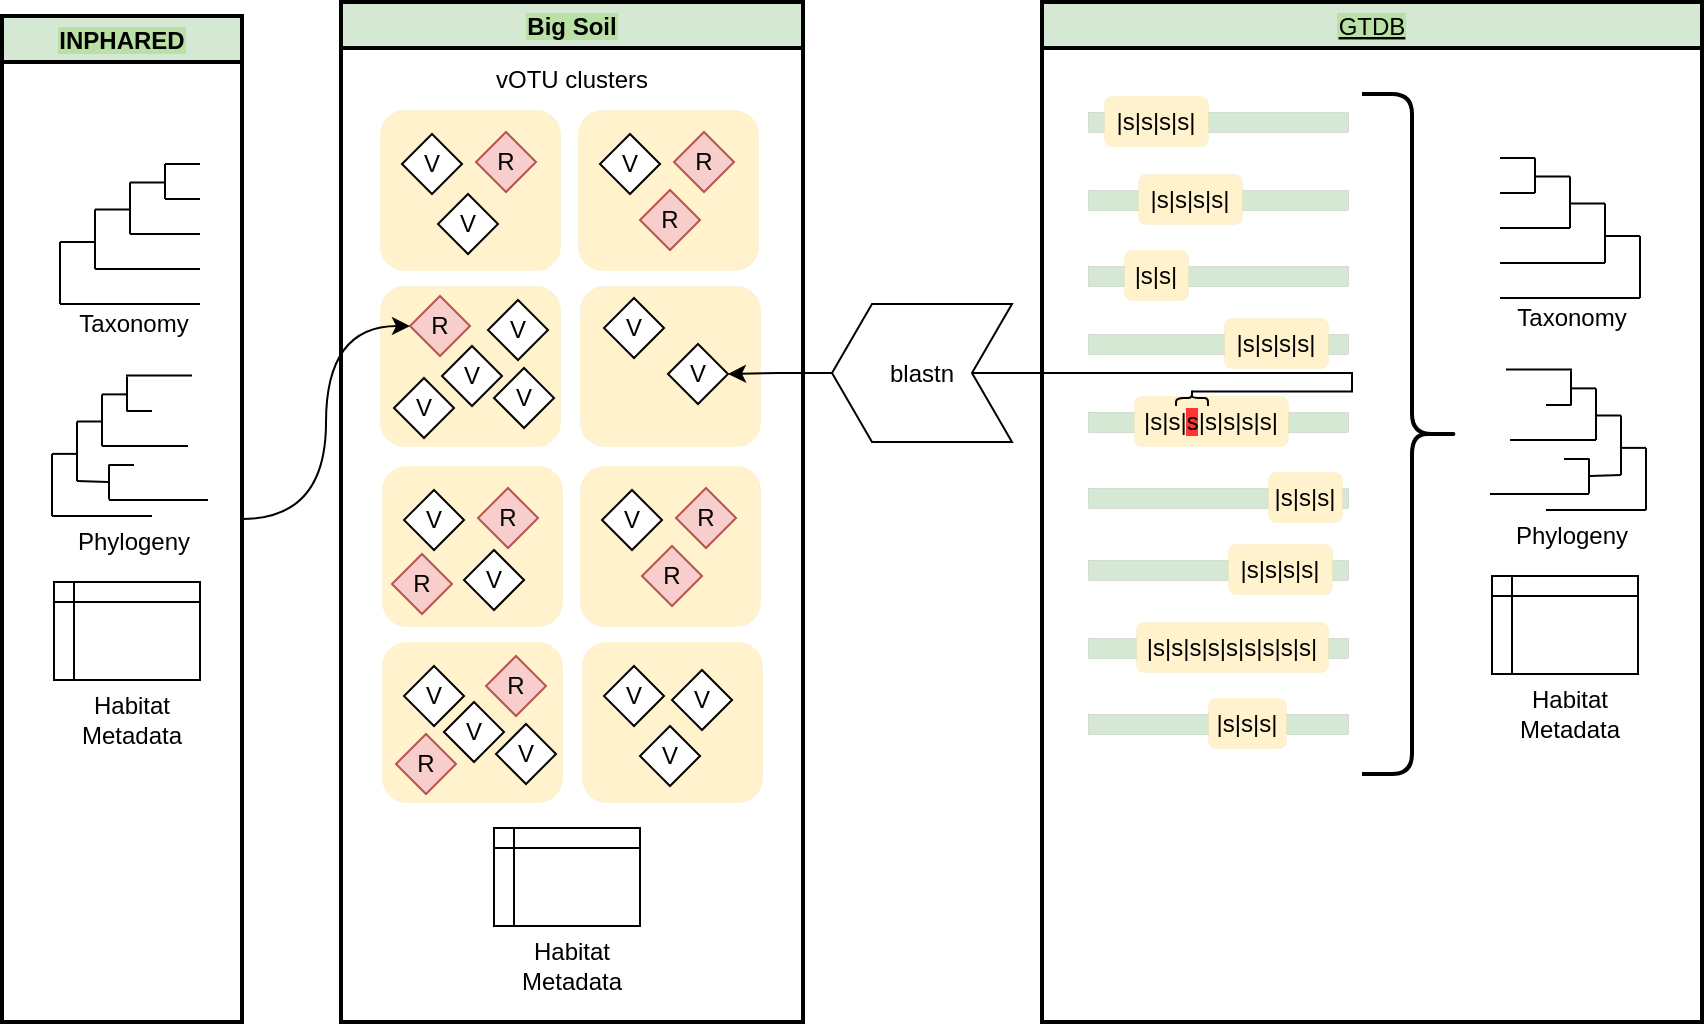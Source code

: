 <mxfile version="17.2.1" type="github"><diagram id="A0E77QC0HClRVApq2iiF" name="Page-1"><mxGraphModel dx="782" dy="1528" grid="1" gridSize="10" guides="1" tooltips="1" connect="1" arrows="1" fold="1" page="1" pageScale="1" pageWidth="850" pageHeight="1100" math="0" shadow="0"><root><mxCell id="0"/><mxCell id="1" parent="0"/><mxCell id="rOQXFDGP-3JbD1axL-ST-44" value="" style="group" parent="1" vertex="1" connectable="0"><mxGeometry x="69" y="81" width="70" height="70" as="geometry"/></mxCell><mxCell id="rOQXFDGP-3JbD1axL-ST-30" value="" style="endArrow=none;html=1;rounded=0;" parent="rOQXFDGP-3JbD1axL-ST-44" edge="1"><mxGeometry width="50" height="50" relative="1" as="geometry"><mxPoint x="52.5" as="sourcePoint"/><mxPoint x="70" as="targetPoint"/></mxGeometry></mxCell><mxCell id="rOQXFDGP-3JbD1axL-ST-32" value="" style="endArrow=none;html=1;rounded=0;" parent="rOQXFDGP-3JbD1axL-ST-44" edge="1"><mxGeometry width="50" height="50" relative="1" as="geometry"><mxPoint x="35" y="9.188" as="sourcePoint"/><mxPoint x="52.5" y="9.188" as="targetPoint"/></mxGeometry></mxCell><mxCell id="rOQXFDGP-3JbD1axL-ST-34" value="" style="endArrow=none;html=1;rounded=0;" parent="rOQXFDGP-3JbD1axL-ST-44" edge="1"><mxGeometry width="50" height="50" relative="1" as="geometry"><mxPoint x="52.5" as="sourcePoint"/><mxPoint x="52.5" y="17.5" as="targetPoint"/></mxGeometry></mxCell><mxCell id="rOQXFDGP-3JbD1axL-ST-35" value="" style="endArrow=none;html=1;rounded=0;" parent="rOQXFDGP-3JbD1axL-ST-44" edge="1"><mxGeometry width="50" height="50" relative="1" as="geometry"><mxPoint x="52.5" y="17.5" as="sourcePoint"/><mxPoint x="70" y="17.5" as="targetPoint"/></mxGeometry></mxCell><mxCell id="rOQXFDGP-3JbD1axL-ST-36" value="" style="endArrow=none;html=1;rounded=0;" parent="rOQXFDGP-3JbD1axL-ST-44" edge="1"><mxGeometry width="50" height="50" relative="1" as="geometry"><mxPoint x="35" y="35" as="sourcePoint"/><mxPoint x="70" y="35" as="targetPoint"/></mxGeometry></mxCell><mxCell id="rOQXFDGP-3JbD1axL-ST-37" value="" style="endArrow=none;html=1;rounded=0;" parent="rOQXFDGP-3JbD1axL-ST-44" edge="1"><mxGeometry width="50" height="50" relative="1" as="geometry"><mxPoint y="38.938" as="sourcePoint"/><mxPoint y="70" as="targetPoint"/></mxGeometry></mxCell><mxCell id="rOQXFDGP-3JbD1axL-ST-38" value="" style="endArrow=none;html=1;rounded=0;" parent="rOQXFDGP-3JbD1axL-ST-44" edge="1"><mxGeometry width="50" height="50" relative="1" as="geometry"><mxPoint x="17.5" y="22.75" as="sourcePoint"/><mxPoint x="35" y="22.75" as="targetPoint"/></mxGeometry></mxCell><mxCell id="rOQXFDGP-3JbD1axL-ST-39" value="" style="endArrow=none;html=1;rounded=0;" parent="rOQXFDGP-3JbD1axL-ST-44" edge="1"><mxGeometry width="50" height="50" relative="1" as="geometry"><mxPoint x="35" y="9.188" as="sourcePoint"/><mxPoint x="35" y="35" as="targetPoint"/></mxGeometry></mxCell><mxCell id="rOQXFDGP-3JbD1axL-ST-40" value="" style="endArrow=none;html=1;rounded=0;" parent="rOQXFDGP-3JbD1axL-ST-44" edge="1"><mxGeometry width="50" height="50" relative="1" as="geometry"><mxPoint x="17.5" y="52.5" as="sourcePoint"/><mxPoint x="70" y="52.5" as="targetPoint"/></mxGeometry></mxCell><mxCell id="rOQXFDGP-3JbD1axL-ST-41" value="" style="endArrow=none;html=1;rounded=0;" parent="rOQXFDGP-3JbD1axL-ST-44" edge="1"><mxGeometry width="50" height="50" relative="1" as="geometry"><mxPoint y="70" as="sourcePoint"/><mxPoint x="70" y="70" as="targetPoint"/></mxGeometry></mxCell><mxCell id="rOQXFDGP-3JbD1axL-ST-42" value="" style="endArrow=none;html=1;rounded=0;" parent="rOQXFDGP-3JbD1axL-ST-44" edge="1"><mxGeometry width="50" height="50" relative="1" as="geometry"><mxPoint y="38.938" as="sourcePoint"/><mxPoint x="17.5" y="38.938" as="targetPoint"/></mxGeometry></mxCell><mxCell id="rOQXFDGP-3JbD1axL-ST-43" value="" style="endArrow=none;html=1;rounded=0;" parent="rOQXFDGP-3JbD1axL-ST-44" edge="1"><mxGeometry width="50" height="50" relative="1" as="geometry"><mxPoint x="17.5" y="22.75" as="sourcePoint"/><mxPoint x="17.5" y="52.5" as="targetPoint"/></mxGeometry></mxCell><mxCell id="rOQXFDGP-3JbD1axL-ST-62" value="" style="shape=internalStorage;whiteSpace=wrap;html=1;backgroundOutline=1;labelBackgroundColor=#EA6B66;dx=10;dy=10;" parent="1" vertex="1"><mxGeometry x="66" y="290" width="73" height="49" as="geometry"/></mxCell><mxCell id="rOQXFDGP-3JbD1axL-ST-63" value="" style="group" parent="1" vertex="1" connectable="0"><mxGeometry x="65" y="186.75" width="78" height="70.25" as="geometry"/></mxCell><mxCell id="rOQXFDGP-3JbD1axL-ST-46" value="" style="endArrow=none;html=1;rounded=0;" parent="rOQXFDGP-3JbD1axL-ST-63" edge="1"><mxGeometry width="50" height="50" relative="1" as="geometry"><mxPoint x="28.5" y="62.25" as="sourcePoint"/><mxPoint x="78" y="62.25" as="targetPoint"/></mxGeometry></mxCell><mxCell id="rOQXFDGP-3JbD1axL-ST-47" value="" style="endArrow=none;html=1;rounded=0;" parent="rOQXFDGP-3JbD1axL-ST-63" edge="1"><mxGeometry width="50" height="50" relative="1" as="geometry"><mxPoint x="25" y="9.438" as="sourcePoint"/><mxPoint x="37.5" y="9.438" as="targetPoint"/></mxGeometry></mxCell><mxCell id="rOQXFDGP-3JbD1axL-ST-48" value="" style="endArrow=none;html=1;rounded=0;" parent="rOQXFDGP-3JbD1axL-ST-63" edge="1"><mxGeometry width="50" height="50" relative="1" as="geometry"><mxPoint x="37.5" y="0.5" as="sourcePoint"/><mxPoint x="37.5" y="18" as="targetPoint"/></mxGeometry></mxCell><mxCell id="rOQXFDGP-3JbD1axL-ST-49" value="" style="endArrow=none;html=1;rounded=0;" parent="rOQXFDGP-3JbD1axL-ST-63" edge="1"><mxGeometry width="50" height="50" relative="1" as="geometry"><mxPoint x="28.5" y="44.75" as="sourcePoint"/><mxPoint x="41" y="44.75" as="targetPoint"/></mxGeometry></mxCell><mxCell id="rOQXFDGP-3JbD1axL-ST-50" value="" style="endArrow=none;html=1;rounded=0;" parent="rOQXFDGP-3JbD1axL-ST-63" edge="1"><mxGeometry width="50" height="50" relative="1" as="geometry"><mxPoint x="25" y="35.25" as="sourcePoint"/><mxPoint x="68" y="35.25" as="targetPoint"/></mxGeometry></mxCell><mxCell id="rOQXFDGP-3JbD1axL-ST-51" value="" style="endArrow=none;html=1;rounded=0;" parent="rOQXFDGP-3JbD1axL-ST-63" edge="1"><mxGeometry width="50" height="50" relative="1" as="geometry"><mxPoint y="39.188" as="sourcePoint"/><mxPoint y="70.25" as="targetPoint"/></mxGeometry></mxCell><mxCell id="rOQXFDGP-3JbD1axL-ST-52" value="" style="endArrow=none;html=1;rounded=0;" parent="rOQXFDGP-3JbD1axL-ST-63" edge="1"><mxGeometry width="50" height="50" relative="1" as="geometry"><mxPoint x="12.5" y="23" as="sourcePoint"/><mxPoint x="25" y="23" as="targetPoint"/></mxGeometry></mxCell><mxCell id="rOQXFDGP-3JbD1axL-ST-53" value="" style="endArrow=none;html=1;rounded=0;" parent="rOQXFDGP-3JbD1axL-ST-63" edge="1"><mxGeometry width="50" height="50" relative="1" as="geometry"><mxPoint x="25" y="9.438" as="sourcePoint"/><mxPoint x="25" y="35.25" as="targetPoint"/></mxGeometry></mxCell><mxCell id="rOQXFDGP-3JbD1axL-ST-54" value="" style="endArrow=none;html=1;rounded=0;" parent="rOQXFDGP-3JbD1axL-ST-63" edge="1"><mxGeometry width="50" height="50" relative="1" as="geometry"><mxPoint x="12.5" y="52.75" as="sourcePoint"/><mxPoint x="28" y="53.25" as="targetPoint"/></mxGeometry></mxCell><mxCell id="rOQXFDGP-3JbD1axL-ST-55" value="" style="endArrow=none;html=1;rounded=0;" parent="rOQXFDGP-3JbD1axL-ST-63" edge="1"><mxGeometry width="50" height="50" relative="1" as="geometry"><mxPoint y="70.25" as="sourcePoint"/><mxPoint x="50" y="70.25" as="targetPoint"/></mxGeometry></mxCell><mxCell id="rOQXFDGP-3JbD1axL-ST-56" value="" style="endArrow=none;html=1;rounded=0;" parent="rOQXFDGP-3JbD1axL-ST-63" edge="1"><mxGeometry width="50" height="50" relative="1" as="geometry"><mxPoint y="39.188" as="sourcePoint"/><mxPoint x="12.5" y="39.188" as="targetPoint"/></mxGeometry></mxCell><mxCell id="rOQXFDGP-3JbD1axL-ST-57" value="" style="endArrow=none;html=1;rounded=0;" parent="rOQXFDGP-3JbD1axL-ST-63" edge="1"><mxGeometry width="50" height="50" relative="1" as="geometry"><mxPoint x="12.5" y="23" as="sourcePoint"/><mxPoint x="12.5" y="52.75" as="targetPoint"/></mxGeometry></mxCell><mxCell id="rOQXFDGP-3JbD1axL-ST-58" value="" style="endArrow=none;html=1;rounded=0;" parent="rOQXFDGP-3JbD1axL-ST-63" edge="1"><mxGeometry width="50" height="50" relative="1" as="geometry"><mxPoint x="28.5" y="44.5" as="sourcePoint"/><mxPoint x="28.5" y="62" as="targetPoint"/></mxGeometry></mxCell><mxCell id="rOQXFDGP-3JbD1axL-ST-59" value="" style="endArrow=none;html=1;rounded=0;" parent="rOQXFDGP-3JbD1axL-ST-63" edge="1"><mxGeometry width="50" height="50" relative="1" as="geometry"><mxPoint x="37.5" y="17.75" as="sourcePoint"/><mxPoint x="50" y="17.75" as="targetPoint"/></mxGeometry></mxCell><mxCell id="rOQXFDGP-3JbD1axL-ST-61" value="" style="endArrow=none;html=1;rounded=0;" parent="rOQXFDGP-3JbD1axL-ST-63" edge="1"><mxGeometry width="50" height="50" relative="1" as="geometry"><mxPoint x="37" as="sourcePoint"/><mxPoint x="70" as="targetPoint"/></mxGeometry></mxCell><mxCell id="rOQXFDGP-3JbD1axL-ST-64" value="Taxonomy" style="text;html=1;align=center;verticalAlign=middle;whiteSpace=wrap;rounded=0;labelBackgroundColor=#FFFFFF;" parent="1" vertex="1"><mxGeometry x="76" y="146" width="60" height="30" as="geometry"/></mxCell><mxCell id="rOQXFDGP-3JbD1axL-ST-65" value="Phylogeny" style="text;html=1;align=center;verticalAlign=middle;whiteSpace=wrap;rounded=0;labelBackgroundColor=#FFFFFF;" parent="1" vertex="1"><mxGeometry x="76" y="255" width="60" height="30" as="geometry"/></mxCell><mxCell id="rOQXFDGP-3JbD1axL-ST-66" value="Habitat Metadata" style="text;html=1;align=center;verticalAlign=middle;whiteSpace=wrap;rounded=0;labelBackgroundColor=#FFFFFF;" parent="1" vertex="1"><mxGeometry x="75" y="344" width="60" height="30" as="geometry"/></mxCell><mxCell id="rOQXFDGP-3JbD1axL-ST-151" value="INPHARED" style="swimlane;labelBackgroundColor=#B9E0A5;strokeWidth=2;fillColor=#D5E8D4;" parent="1" vertex="1"><mxGeometry x="40" y="7" width="120" height="503" as="geometry"/></mxCell><mxCell id="Gi0DBVbPO0JBK_yIqmyf-10" value="blastn" style="shape=step;perimeter=stepPerimeter;whiteSpace=wrap;html=1;fixedSize=1;flipH=1;" vertex="1" parent="1"><mxGeometry x="455" y="151" width="90" height="69" as="geometry"/></mxCell><mxCell id="rOQXFDGP-3JbD1axL-ST-70" value="" style="rounded=0;whiteSpace=wrap;html=1;labelBackgroundColor=#B9E0A5;fillColor=#D5E8D4;strokeWidth=0;" parent="1" vertex="1"><mxGeometry x="583" y="55" width="130" height="10" as="geometry"/></mxCell><mxCell id="rOQXFDGP-3JbD1axL-ST-71" value="&lt;span style=&quot;&quot;&gt;|s|s|s|s|&lt;/span&gt;" style="rounded=1;whiteSpace=wrap;html=1;labelBackgroundColor=none;fillColor=#fff2cc;strokeColor=#d6b656;strokeWidth=0;" parent="1" vertex="1"><mxGeometry x="591" y="47" width="52" height="25" as="geometry"/></mxCell><mxCell id="rOQXFDGP-3JbD1axL-ST-73" value="" style="rounded=0;whiteSpace=wrap;html=1;labelBackgroundColor=#B9E0A5;fillColor=#D5E8D4;strokeWidth=0;" parent="1" vertex="1"><mxGeometry x="583" y="94" width="130" height="10" as="geometry"/></mxCell><mxCell id="rOQXFDGP-3JbD1axL-ST-74" value="&lt;span style=&quot;&quot;&gt;|s|s|s|s|&lt;/span&gt;" style="rounded=1;whiteSpace=wrap;html=1;labelBackgroundColor=none;fillColor=#fff2cc;strokeColor=#d6b656;strokeWidth=0;" parent="1" vertex="1"><mxGeometry x="608" y="86" width="52" height="25" as="geometry"/></mxCell><mxCell id="rOQXFDGP-3JbD1axL-ST-75" value="" style="rounded=0;whiteSpace=wrap;html=1;labelBackgroundColor=#B9E0A5;fillColor=#D5E8D4;strokeWidth=0;" parent="1" vertex="1"><mxGeometry x="583" y="132" width="130" height="10" as="geometry"/></mxCell><mxCell id="rOQXFDGP-3JbD1axL-ST-76" value="&lt;span&gt;|s|s|&lt;/span&gt;" style="rounded=1;whiteSpace=wrap;html=1;labelBackgroundColor=none;fillColor=#fff2cc;strokeColor=#d6b656;strokeWidth=0;" parent="1" vertex="1"><mxGeometry x="601" y="124" width="32" height="25" as="geometry"/></mxCell><mxCell id="rOQXFDGP-3JbD1axL-ST-77" value="" style="rounded=0;whiteSpace=wrap;html=1;labelBackgroundColor=#B9E0A5;fillColor=#D5E8D4;strokeWidth=0;" parent="1" vertex="1"><mxGeometry x="583" y="166" width="130" height="10" as="geometry"/></mxCell><mxCell id="rOQXFDGP-3JbD1axL-ST-78" value="&lt;span style=&quot;&quot;&gt;|s|s|s|s|&lt;/span&gt;" style="rounded=1;whiteSpace=wrap;html=1;labelBackgroundColor=none;fillColor=#fff2cc;strokeColor=#d6b656;strokeWidth=0;" parent="1" vertex="1"><mxGeometry x="651" y="158" width="52" height="25" as="geometry"/></mxCell><mxCell id="rOQXFDGP-3JbD1axL-ST-79" value="" style="rounded=0;whiteSpace=wrap;html=1;labelBackgroundColor=#B9E0A5;fillColor=#D5E8D4;strokeWidth=0;" parent="1" vertex="1"><mxGeometry x="583" y="205" width="130" height="10" as="geometry"/></mxCell><mxCell id="rOQXFDGP-3JbD1axL-ST-80" value="&lt;span&gt;|s|s|&lt;span style=&quot;background-color: rgb(255 , 51 , 51)&quot;&gt;s&lt;/span&gt;|s|&lt;/span&gt;s|s|s|" style="rounded=1;whiteSpace=wrap;html=1;labelBackgroundColor=none;fillColor=#fff2cc;strokeColor=#d6b656;strokeWidth=0;" parent="1" vertex="1"><mxGeometry x="606" y="197" width="77" height="25" as="geometry"/></mxCell><mxCell id="rOQXFDGP-3JbD1axL-ST-81" value="" style="rounded=0;whiteSpace=wrap;html=1;labelBackgroundColor=#B9E0A5;fillColor=#D5E8D4;strokeWidth=0;" parent="1" vertex="1"><mxGeometry x="583" y="243" width="130" height="10" as="geometry"/></mxCell><mxCell id="rOQXFDGP-3JbD1axL-ST-82" value="&lt;span&gt;|s|s|s|&lt;/span&gt;" style="rounded=1;whiteSpace=wrap;html=1;labelBackgroundColor=none;fillColor=#fff2cc;strokeColor=#d6b656;strokeWidth=0;" parent="1" vertex="1"><mxGeometry x="673" y="235" width="37" height="25" as="geometry"/></mxCell><mxCell id="rOQXFDGP-3JbD1axL-ST-83" value="" style="rounded=0;whiteSpace=wrap;html=1;labelBackgroundColor=#B9E0A5;fillColor=#D5E8D4;strokeWidth=0;" parent="1" vertex="1"><mxGeometry x="583" y="279" width="130" height="10" as="geometry"/></mxCell><mxCell id="rOQXFDGP-3JbD1axL-ST-84" value="&lt;span style=&quot;&quot;&gt;|s|s|s|s|&lt;/span&gt;" style="rounded=1;whiteSpace=wrap;html=1;labelBackgroundColor=none;fillColor=#fff2cc;strokeColor=#d6b656;strokeWidth=0;" parent="1" vertex="1"><mxGeometry x="653" y="271" width="52" height="25" as="geometry"/></mxCell><mxCell id="rOQXFDGP-3JbD1axL-ST-85" value="" style="rounded=0;whiteSpace=wrap;html=1;labelBackgroundColor=#B9E0A5;fillColor=#D5E8D4;strokeWidth=0;" parent="1" vertex="1"><mxGeometry x="583" y="318" width="130" height="10" as="geometry"/></mxCell><mxCell id="rOQXFDGP-3JbD1axL-ST-86" value="&lt;span&gt;|s|s|s|s|&lt;/span&gt;s|s|s|s|s|" style="rounded=1;whiteSpace=wrap;html=1;labelBackgroundColor=none;fillColor=#fff2cc;strokeColor=#d6b656;strokeWidth=0;" parent="1" vertex="1"><mxGeometry x="607" y="310" width="96" height="25" as="geometry"/></mxCell><mxCell id="rOQXFDGP-3JbD1axL-ST-87" value="" style="rounded=0;whiteSpace=wrap;html=1;labelBackgroundColor=#B9E0A5;fillColor=#D5E8D4;strokeWidth=0;" parent="1" vertex="1"><mxGeometry x="583" y="356" width="130" height="10" as="geometry"/></mxCell><mxCell id="rOQXFDGP-3JbD1axL-ST-88" value="&lt;span&gt;|s|s|s|&lt;/span&gt;" style="rounded=1;whiteSpace=wrap;html=1;labelBackgroundColor=none;fillColor=#fff2cc;strokeColor=#d6b656;strokeWidth=0;" parent="1" vertex="1"><mxGeometry x="643" y="348" width="39" height="25" as="geometry"/></mxCell><mxCell id="rOQXFDGP-3JbD1axL-ST-109" value="" style="group;flipH=0;direction=south;rotation=90;flipV=0;" parent="1" vertex="1" connectable="0"><mxGeometry x="788" y="78" width="70" height="70" as="geometry"/></mxCell><mxCell id="rOQXFDGP-3JbD1axL-ST-110" value="" style="endArrow=none;html=1;rounded=0;flipH=1;" parent="rOQXFDGP-3JbD1axL-ST-109" edge="1"><mxGeometry width="50" height="50" relative="1" as="geometry"><mxPoint as="sourcePoint"/><mxPoint x="17.5" as="targetPoint"/></mxGeometry></mxCell><mxCell id="rOQXFDGP-3JbD1axL-ST-111" value="" style="endArrow=none;html=1;rounded=0;flipH=1;" parent="rOQXFDGP-3JbD1axL-ST-109" edge="1"><mxGeometry width="50" height="50" relative="1" as="geometry"><mxPoint x="17.5" y="9.188" as="sourcePoint"/><mxPoint x="35" y="9.188" as="targetPoint"/></mxGeometry></mxCell><mxCell id="rOQXFDGP-3JbD1axL-ST-112" value="" style="endArrow=none;html=1;rounded=0;flipH=1;" parent="rOQXFDGP-3JbD1axL-ST-109" edge="1"><mxGeometry width="50" height="50" relative="1" as="geometry"><mxPoint x="17.5" y="17.5" as="sourcePoint"/><mxPoint x="17.5" as="targetPoint"/></mxGeometry></mxCell><mxCell id="rOQXFDGP-3JbD1axL-ST-113" value="" style="endArrow=none;html=1;rounded=0;flipH=1;" parent="rOQXFDGP-3JbD1axL-ST-109" edge="1"><mxGeometry width="50" height="50" relative="1" as="geometry"><mxPoint y="17.5" as="sourcePoint"/><mxPoint x="17.5" y="17.5" as="targetPoint"/></mxGeometry></mxCell><mxCell id="rOQXFDGP-3JbD1axL-ST-114" value="" style="endArrow=none;html=1;rounded=0;flipH=1;" parent="rOQXFDGP-3JbD1axL-ST-109" edge="1"><mxGeometry width="50" height="50" relative="1" as="geometry"><mxPoint y="35" as="sourcePoint"/><mxPoint x="35" y="35" as="targetPoint"/></mxGeometry></mxCell><mxCell id="rOQXFDGP-3JbD1axL-ST-115" value="" style="endArrow=none;html=1;rounded=0;flipH=1;" parent="rOQXFDGP-3JbD1axL-ST-109" edge="1"><mxGeometry width="50" height="50" relative="1" as="geometry"><mxPoint x="70" y="70" as="sourcePoint"/><mxPoint x="70" y="38.938" as="targetPoint"/></mxGeometry></mxCell><mxCell id="rOQXFDGP-3JbD1axL-ST-116" value="" style="endArrow=none;html=1;rounded=0;flipH=1;" parent="rOQXFDGP-3JbD1axL-ST-109" edge="1"><mxGeometry width="50" height="50" relative="1" as="geometry"><mxPoint x="35" y="22.75" as="sourcePoint"/><mxPoint x="52.5" y="22.75" as="targetPoint"/></mxGeometry></mxCell><mxCell id="rOQXFDGP-3JbD1axL-ST-117" value="" style="endArrow=none;html=1;rounded=0;flipH=1;" parent="rOQXFDGP-3JbD1axL-ST-109" edge="1"><mxGeometry width="50" height="50" relative="1" as="geometry"><mxPoint x="35" y="35" as="sourcePoint"/><mxPoint x="35" y="9.188" as="targetPoint"/></mxGeometry></mxCell><mxCell id="rOQXFDGP-3JbD1axL-ST-118" value="" style="endArrow=none;html=1;rounded=0;flipH=1;" parent="rOQXFDGP-3JbD1axL-ST-109" edge="1"><mxGeometry width="50" height="50" relative="1" as="geometry"><mxPoint y="52.5" as="sourcePoint"/><mxPoint x="52.5" y="52.5" as="targetPoint"/></mxGeometry></mxCell><mxCell id="rOQXFDGP-3JbD1axL-ST-119" value="" style="endArrow=none;html=1;rounded=0;flipH=1;" parent="rOQXFDGP-3JbD1axL-ST-109" edge="1"><mxGeometry width="50" height="50" relative="1" as="geometry"><mxPoint x="70" y="70" as="sourcePoint"/><mxPoint y="70" as="targetPoint"/></mxGeometry></mxCell><mxCell id="rOQXFDGP-3JbD1axL-ST-120" value="" style="endArrow=none;html=1;rounded=0;flipH=1;" parent="rOQXFDGP-3JbD1axL-ST-109" edge="1"><mxGeometry width="50" height="50" relative="1" as="geometry"><mxPoint x="52.5" y="38.938" as="sourcePoint"/><mxPoint x="70" y="38.938" as="targetPoint"/></mxGeometry></mxCell><mxCell id="rOQXFDGP-3JbD1axL-ST-121" value="" style="endArrow=none;html=1;rounded=0;flipH=1;" parent="rOQXFDGP-3JbD1axL-ST-109" edge="1"><mxGeometry width="50" height="50" relative="1" as="geometry"><mxPoint x="52.5" y="52.5" as="sourcePoint"/><mxPoint x="52.5" y="22.75" as="targetPoint"/></mxGeometry></mxCell><mxCell id="rOQXFDGP-3JbD1axL-ST-122" value="" style="shape=internalStorage;whiteSpace=wrap;html=1;backgroundOutline=1;labelBackgroundColor=#EA6B66;dx=10;dy=10;" parent="1" vertex="1"><mxGeometry x="785" y="287" width="73" height="49" as="geometry"/></mxCell><mxCell id="rOQXFDGP-3JbD1axL-ST-123" value="" style="group;flipH=1;" parent="1" vertex="1" connectable="0"><mxGeometry x="784" y="183.75" width="78" height="70.25" as="geometry"/></mxCell><mxCell id="rOQXFDGP-3JbD1axL-ST-124" value="" style="endArrow=none;html=1;rounded=0;" parent="rOQXFDGP-3JbD1axL-ST-123" edge="1"><mxGeometry width="50" height="50" relative="1" as="geometry"><mxPoint x="49.5" y="62.25" as="sourcePoint"/><mxPoint y="62.25" as="targetPoint"/></mxGeometry></mxCell><mxCell id="rOQXFDGP-3JbD1axL-ST-125" value="" style="endArrow=none;html=1;rounded=0;" parent="rOQXFDGP-3JbD1axL-ST-123" edge="1"><mxGeometry width="50" height="50" relative="1" as="geometry"><mxPoint x="53" y="9.438" as="sourcePoint"/><mxPoint x="40.5" y="9.438" as="targetPoint"/></mxGeometry></mxCell><mxCell id="rOQXFDGP-3JbD1axL-ST-126" value="" style="endArrow=none;html=1;rounded=0;" parent="rOQXFDGP-3JbD1axL-ST-123" edge="1"><mxGeometry width="50" height="50" relative="1" as="geometry"><mxPoint x="40.5" y="0.5" as="sourcePoint"/><mxPoint x="40.5" y="18" as="targetPoint"/></mxGeometry></mxCell><mxCell id="rOQXFDGP-3JbD1axL-ST-127" value="" style="endArrow=none;html=1;rounded=0;" parent="rOQXFDGP-3JbD1axL-ST-123" edge="1"><mxGeometry width="50" height="50" relative="1" as="geometry"><mxPoint x="49.5" y="44.75" as="sourcePoint"/><mxPoint x="37" y="44.75" as="targetPoint"/></mxGeometry></mxCell><mxCell id="rOQXFDGP-3JbD1axL-ST-128" value="" style="endArrow=none;html=1;rounded=0;" parent="rOQXFDGP-3JbD1axL-ST-123" edge="1"><mxGeometry width="50" height="50" relative="1" as="geometry"><mxPoint x="53" y="35.25" as="sourcePoint"/><mxPoint x="10" y="35.25" as="targetPoint"/></mxGeometry></mxCell><mxCell id="rOQXFDGP-3JbD1axL-ST-129" value="" style="endArrow=none;html=1;rounded=0;" parent="rOQXFDGP-3JbD1axL-ST-123" edge="1"><mxGeometry width="50" height="50" relative="1" as="geometry"><mxPoint x="78" y="39.188" as="sourcePoint"/><mxPoint x="78" y="70.25" as="targetPoint"/></mxGeometry></mxCell><mxCell id="rOQXFDGP-3JbD1axL-ST-130" value="" style="endArrow=none;html=1;rounded=0;" parent="rOQXFDGP-3JbD1axL-ST-123" edge="1"><mxGeometry width="50" height="50" relative="1" as="geometry"><mxPoint x="65.5" y="23" as="sourcePoint"/><mxPoint x="53" y="23" as="targetPoint"/></mxGeometry></mxCell><mxCell id="rOQXFDGP-3JbD1axL-ST-131" value="" style="endArrow=none;html=1;rounded=0;" parent="rOQXFDGP-3JbD1axL-ST-123" edge="1"><mxGeometry width="50" height="50" relative="1" as="geometry"><mxPoint x="53" y="9.438" as="sourcePoint"/><mxPoint x="53" y="35.25" as="targetPoint"/></mxGeometry></mxCell><mxCell id="rOQXFDGP-3JbD1axL-ST-132" value="" style="endArrow=none;html=1;rounded=0;" parent="rOQXFDGP-3JbD1axL-ST-123" edge="1"><mxGeometry width="50" height="50" relative="1" as="geometry"><mxPoint x="65.5" y="52.75" as="sourcePoint"/><mxPoint x="50" y="53.25" as="targetPoint"/></mxGeometry></mxCell><mxCell id="rOQXFDGP-3JbD1axL-ST-133" value="" style="endArrow=none;html=1;rounded=0;" parent="rOQXFDGP-3JbD1axL-ST-123" edge="1"><mxGeometry width="50" height="50" relative="1" as="geometry"><mxPoint x="78" y="70.25" as="sourcePoint"/><mxPoint x="28" y="70.25" as="targetPoint"/></mxGeometry></mxCell><mxCell id="rOQXFDGP-3JbD1axL-ST-134" value="" style="endArrow=none;html=1;rounded=0;" parent="rOQXFDGP-3JbD1axL-ST-123" edge="1"><mxGeometry width="50" height="50" relative="1" as="geometry"><mxPoint x="78" y="39.188" as="sourcePoint"/><mxPoint x="65.5" y="39.188" as="targetPoint"/></mxGeometry></mxCell><mxCell id="rOQXFDGP-3JbD1axL-ST-135" value="" style="endArrow=none;html=1;rounded=0;" parent="rOQXFDGP-3JbD1axL-ST-123" edge="1"><mxGeometry width="50" height="50" relative="1" as="geometry"><mxPoint x="65.5" y="23" as="sourcePoint"/><mxPoint x="65.5" y="52.75" as="targetPoint"/></mxGeometry></mxCell><mxCell id="rOQXFDGP-3JbD1axL-ST-136" value="" style="endArrow=none;html=1;rounded=0;" parent="rOQXFDGP-3JbD1axL-ST-123" edge="1"><mxGeometry width="50" height="50" relative="1" as="geometry"><mxPoint x="49.5" y="44.5" as="sourcePoint"/><mxPoint x="49.5" y="62" as="targetPoint"/></mxGeometry></mxCell><mxCell id="rOQXFDGP-3JbD1axL-ST-137" value="" style="endArrow=none;html=1;rounded=0;" parent="rOQXFDGP-3JbD1axL-ST-123" edge="1"><mxGeometry width="50" height="50" relative="1" as="geometry"><mxPoint x="40.5" y="17.75" as="sourcePoint"/><mxPoint x="28" y="17.75" as="targetPoint"/></mxGeometry></mxCell><mxCell id="rOQXFDGP-3JbD1axL-ST-138" value="" style="endArrow=none;html=1;rounded=0;" parent="rOQXFDGP-3JbD1axL-ST-123" edge="1"><mxGeometry width="50" height="50" relative="1" as="geometry"><mxPoint x="41" as="sourcePoint"/><mxPoint x="8" as="targetPoint"/></mxGeometry></mxCell><mxCell id="rOQXFDGP-3JbD1axL-ST-139" value="Taxonomy" style="text;html=1;align=center;verticalAlign=middle;whiteSpace=wrap;rounded=0;labelBackgroundColor=#FFFFFF;" parent="1" vertex="1"><mxGeometry x="795" y="143" width="60" height="30" as="geometry"/></mxCell><mxCell id="rOQXFDGP-3JbD1axL-ST-140" value="Phylogeny" style="text;html=1;align=center;verticalAlign=middle;whiteSpace=wrap;rounded=0;labelBackgroundColor=#FFFFFF;" parent="1" vertex="1"><mxGeometry x="795" y="252" width="60" height="30" as="geometry"/></mxCell><mxCell id="rOQXFDGP-3JbD1axL-ST-141" value="Habitat Metadata" style="text;html=1;align=center;verticalAlign=middle;whiteSpace=wrap;rounded=0;labelBackgroundColor=#FFFFFF;" parent="1" vertex="1"><mxGeometry x="794" y="341" width="60" height="30" as="geometry"/></mxCell><mxCell id="rOQXFDGP-3JbD1axL-ST-144" value="" style="shape=curlyBracket;whiteSpace=wrap;html=1;rounded=1;flipH=1;labelBackgroundColor=#B9E0A5;strokeWidth=2;fillColor=#D5E8D4;" parent="1" vertex="1"><mxGeometry x="720" y="46" width="50" height="340" as="geometry"/></mxCell><mxCell id="rOQXFDGP-3JbD1axL-ST-153" value="GTDB" style="swimlane;labelBackgroundColor=#B9E0A5;strokeWidth=2;fillColor=#D5E8D4;fontStyle=4;container=0;" parent="1" vertex="1"><mxGeometry x="560" width="330" height="510" as="geometry"/></mxCell><mxCell id="Gi0DBVbPO0JBK_yIqmyf-14" style="edgeStyle=elbowEdgeStyle;rounded=0;orthogonalLoop=1;jettySize=auto;html=1;exitX=0.1;exitY=0.5;exitDx=0;exitDy=0;exitPerimeter=0;entryX=1;entryY=0.5;entryDx=0;entryDy=0;endArrow=none;endFill=0;" edge="1" parent="1" source="Gi0DBVbPO0JBK_yIqmyf-11" target="Gi0DBVbPO0JBK_yIqmyf-10"><mxGeometry relative="1" as="geometry"><Array as="points"><mxPoint x="715" y="195"/></Array></mxGeometry></mxCell><mxCell id="Gi0DBVbPO0JBK_yIqmyf-11" value="" style="shape=curlyBracket;whiteSpace=wrap;html=1;rounded=1;flipH=1;labelBackgroundColor=#FF3333;direction=south;size=0.5;" vertex="1" parent="1"><mxGeometry x="627" y="194" width="16" height="8" as="geometry"/></mxCell><mxCell id="rOQXFDGP-3JbD1axL-ST-7" value="" style="rounded=1;whiteSpace=wrap;html=1;labelBackgroundColor=#EA6B66;fillColor=#fff2cc;strokeColor=#d6b656;strokeWidth=0;" parent="1" vertex="1"><mxGeometry x="229" y="54" width="90" height="80" as="geometry"/></mxCell><mxCell id="rOQXFDGP-3JbD1axL-ST-2" value="V" style="rhombus;whiteSpace=wrap;html=1;" parent="1" vertex="1"><mxGeometry x="240" y="66" width="30" height="30" as="geometry"/></mxCell><mxCell id="rOQXFDGP-3JbD1axL-ST-3" value="R" style="rhombus;whiteSpace=wrap;html=1;fillColor=#f8cecc;strokeColor=#b85450;" parent="1" vertex="1"><mxGeometry x="277" y="65" width="30" height="30" as="geometry"/></mxCell><mxCell id="rOQXFDGP-3JbD1axL-ST-5" value="V" style="rhombus;whiteSpace=wrap;html=1;" parent="1" vertex="1"><mxGeometry x="258" y="96" width="30" height="30" as="geometry"/></mxCell><mxCell id="rOQXFDGP-3JbD1axL-ST-8" value="" style="rounded=1;whiteSpace=wrap;html=1;labelBackgroundColor=#EA6B66;fillColor=#fff2cc;strokeColor=#d6b656;strokeWidth=0;" parent="1" vertex="1"><mxGeometry x="328" y="54" width="90" height="80" as="geometry"/></mxCell><mxCell id="rOQXFDGP-3JbD1axL-ST-9" value="V" style="rhombus;whiteSpace=wrap;html=1;" parent="1" vertex="1"><mxGeometry x="339" y="66" width="30" height="30" as="geometry"/></mxCell><mxCell id="rOQXFDGP-3JbD1axL-ST-10" value="R" style="rhombus;whiteSpace=wrap;html=1;fillColor=#f8cecc;strokeColor=#b85450;" parent="1" vertex="1"><mxGeometry x="376" y="65" width="30" height="30" as="geometry"/></mxCell><mxCell id="rOQXFDGP-3JbD1axL-ST-12" value="" style="rounded=1;whiteSpace=wrap;html=1;labelBackgroundColor=#EA6B66;fillColor=#fff2cc;strokeColor=#d6b656;strokeWidth=0;" parent="1" vertex="1"><mxGeometry x="229" y="142" width="90" height="80" as="geometry"/></mxCell><mxCell id="rOQXFDGP-3JbD1axL-ST-14" value="R" style="rhombus;whiteSpace=wrap;html=1;fillColor=#f8cecc;strokeColor=#b85450;" parent="1" vertex="1"><mxGeometry x="244" y="147" width="30" height="30" as="geometry"/></mxCell><mxCell id="rOQXFDGP-3JbD1axL-ST-15" value="V" style="rhombus;whiteSpace=wrap;html=1;" parent="1" vertex="1"><mxGeometry x="236" y="188" width="30" height="30" as="geometry"/></mxCell><mxCell id="rOQXFDGP-3JbD1axL-ST-16" value="" style="rounded=1;whiteSpace=wrap;html=1;labelBackgroundColor=#EA6B66;fillColor=#fff2cc;strokeColor=#d6b656;strokeWidth=0;" parent="1" vertex="1"><mxGeometry x="329" y="142" width="90" height="80" as="geometry"/></mxCell><mxCell id="rOQXFDGP-3JbD1axL-ST-17" value="V" style="rhombus;whiteSpace=wrap;html=1;" parent="1" vertex="1"><mxGeometry x="341" y="148" width="30" height="30" as="geometry"/></mxCell><mxCell id="rOQXFDGP-3JbD1axL-ST-20" value="V" style="rhombus;whiteSpace=wrap;html=1;" parent="1" vertex="1"><mxGeometry x="283" y="149" width="30" height="30" as="geometry"/></mxCell><mxCell id="rOQXFDGP-3JbD1axL-ST-21" value="V" style="rhombus;whiteSpace=wrap;html=1;" parent="1" vertex="1"><mxGeometry x="286" y="183" width="30" height="30" as="geometry"/></mxCell><mxCell id="rOQXFDGP-3JbD1axL-ST-22" value="V" style="rhombus;whiteSpace=wrap;html=1;" parent="1" vertex="1"><mxGeometry x="260" y="172" width="30" height="30" as="geometry"/></mxCell><mxCell id="rOQXFDGP-3JbD1axL-ST-23" value="R" style="rhombus;whiteSpace=wrap;html=1;fillColor=#f8cecc;strokeColor=#b85450;" parent="1" vertex="1"><mxGeometry x="359" y="94" width="30" height="30" as="geometry"/></mxCell><mxCell id="rOQXFDGP-3JbD1axL-ST-24" value="V" style="rhombus;whiteSpace=wrap;html=1;" parent="1" vertex="1"><mxGeometry x="373" y="171" width="30" height="30" as="geometry"/></mxCell><mxCell id="rOQXFDGP-3JbD1axL-ST-68" value="" style="shape=internalStorage;whiteSpace=wrap;html=1;backgroundOutline=1;labelBackgroundColor=#EA6B66;dx=10;dy=10;" parent="1" vertex="1"><mxGeometry x="286" y="413" width="73" height="49" as="geometry"/></mxCell><mxCell id="rOQXFDGP-3JbD1axL-ST-69" value="Habitat Metadata" style="text;html=1;align=center;verticalAlign=middle;whiteSpace=wrap;rounded=0;labelBackgroundColor=#FFFFFF;" parent="1" vertex="1"><mxGeometry x="295" y="467" width="60" height="30" as="geometry"/></mxCell><mxCell id="rOQXFDGP-3JbD1axL-ST-89" value="" style="rounded=1;whiteSpace=wrap;html=1;labelBackgroundColor=#EA6B66;fillColor=#fff2cc;strokeColor=#d6b656;strokeWidth=0;" parent="1" vertex="1"><mxGeometry x="230" y="232" width="90" height="80" as="geometry"/></mxCell><mxCell id="rOQXFDGP-3JbD1axL-ST-90" value="V" style="rhombus;whiteSpace=wrap;html=1;" parent="1" vertex="1"><mxGeometry x="241" y="244" width="30" height="30" as="geometry"/></mxCell><mxCell id="rOQXFDGP-3JbD1axL-ST-91" value="R" style="rhombus;whiteSpace=wrap;html=1;fillColor=#f8cecc;strokeColor=#b85450;" parent="1" vertex="1"><mxGeometry x="278" y="243" width="30" height="30" as="geometry"/></mxCell><mxCell id="rOQXFDGP-3JbD1axL-ST-92" value="V" style="rhombus;whiteSpace=wrap;html=1;" parent="1" vertex="1"><mxGeometry x="271" y="274" width="30" height="30" as="geometry"/></mxCell><mxCell id="rOQXFDGP-3JbD1axL-ST-93" value="" style="rounded=1;whiteSpace=wrap;html=1;labelBackgroundColor=#EA6B66;fillColor=#fff2cc;strokeColor=#d6b656;strokeWidth=0;" parent="1" vertex="1"><mxGeometry x="329" y="232" width="90" height="80" as="geometry"/></mxCell><mxCell id="rOQXFDGP-3JbD1axL-ST-94" value="V" style="rhombus;whiteSpace=wrap;html=1;" parent="1" vertex="1"><mxGeometry x="340" y="244" width="30" height="30" as="geometry"/></mxCell><mxCell id="rOQXFDGP-3JbD1axL-ST-95" value="R" style="rhombus;whiteSpace=wrap;html=1;fillColor=#f8cecc;strokeColor=#b85450;" parent="1" vertex="1"><mxGeometry x="377" y="243" width="30" height="30" as="geometry"/></mxCell><mxCell id="rOQXFDGP-3JbD1axL-ST-96" value="" style="rounded=1;whiteSpace=wrap;html=1;labelBackgroundColor=#EA6B66;fillColor=#fff2cc;strokeColor=#d6b656;strokeWidth=0;" parent="1" vertex="1"><mxGeometry x="230" y="320" width="90" height="80" as="geometry"/></mxCell><mxCell id="rOQXFDGP-3JbD1axL-ST-97" value="R" style="rhombus;whiteSpace=wrap;html=1;fillColor=#f8cecc;strokeColor=#b85450;" parent="1" vertex="1"><mxGeometry x="282" y="327" width="30" height="30" as="geometry"/></mxCell><mxCell id="rOQXFDGP-3JbD1axL-ST-99" value="" style="rounded=1;whiteSpace=wrap;html=1;labelBackgroundColor=#EA6B66;fillColor=#fff2cc;strokeColor=#d6b656;strokeWidth=0;" parent="1" vertex="1"><mxGeometry x="330" y="320" width="90" height="80" as="geometry"/></mxCell><mxCell id="rOQXFDGP-3JbD1axL-ST-100" value="V" style="rhombus;whiteSpace=wrap;html=1;" parent="1" vertex="1"><mxGeometry x="341" y="332" width="30" height="30" as="geometry"/></mxCell><mxCell id="rOQXFDGP-3JbD1axL-ST-101" value="V" style="rhombus;whiteSpace=wrap;html=1;" parent="1" vertex="1"><mxGeometry x="359" y="362" width="30" height="30" as="geometry"/></mxCell><mxCell id="rOQXFDGP-3JbD1axL-ST-102" value="V" style="rhombus;whiteSpace=wrap;html=1;" parent="1" vertex="1"><mxGeometry x="241" y="332" width="30" height="30" as="geometry"/></mxCell><mxCell id="rOQXFDGP-3JbD1axL-ST-103" value="V" style="rhombus;whiteSpace=wrap;html=1;" parent="1" vertex="1"><mxGeometry x="287" y="361" width="30" height="30" as="geometry"/></mxCell><mxCell id="rOQXFDGP-3JbD1axL-ST-104" value="V" style="rhombus;whiteSpace=wrap;html=1;" parent="1" vertex="1"><mxGeometry x="261" y="350" width="30" height="30" as="geometry"/></mxCell><mxCell id="rOQXFDGP-3JbD1axL-ST-105" value="R" style="rhombus;whiteSpace=wrap;html=1;fillColor=#f8cecc;strokeColor=#b85450;" parent="1" vertex="1"><mxGeometry x="360" y="272" width="30" height="30" as="geometry"/></mxCell><mxCell id="rOQXFDGP-3JbD1axL-ST-106" value="V" style="rhombus;whiteSpace=wrap;html=1;" parent="1" vertex="1"><mxGeometry x="375" y="334" width="30" height="30" as="geometry"/></mxCell><mxCell id="rOQXFDGP-3JbD1axL-ST-107" value="R" style="rhombus;whiteSpace=wrap;html=1;fillColor=#f8cecc;strokeColor=#b85450;" parent="1" vertex="1"><mxGeometry x="237" y="366" width="30" height="30" as="geometry"/></mxCell><mxCell id="rOQXFDGP-3JbD1axL-ST-108" value="R" style="rhombus;whiteSpace=wrap;html=1;fillColor=#f8cecc;strokeColor=#b85450;" parent="1" vertex="1"><mxGeometry x="235" y="276" width="30" height="30" as="geometry"/></mxCell><mxCell id="rOQXFDGP-3JbD1axL-ST-152" value="Big Soil" style="swimlane;labelBackgroundColor=#B9E0A5;strokeWidth=2;fillColor=#D5E8D4;" parent="1" vertex="1"><mxGeometry x="209.5" width="231" height="510" as="geometry"/></mxCell><mxCell id="Gi0DBVbPO0JBK_yIqmyf-4" value="vOTU clusters" style="text;html=1;strokeColor=none;fillColor=none;align=center;verticalAlign=middle;whiteSpace=wrap;rounded=0;" vertex="1" parent="rOQXFDGP-3JbD1axL-ST-152"><mxGeometry x="75.5" y="24" width="79.5" height="30" as="geometry"/></mxCell><mxCell id="Gi0DBVbPO0JBK_yIqmyf-16" style="edgeStyle=elbowEdgeStyle;rounded=0;orthogonalLoop=1;jettySize=auto;html=1;exitX=0;exitY=0.5;exitDx=0;exitDy=0;entryX=1;entryY=0.5;entryDx=0;entryDy=0;" edge="1" parent="1" source="Gi0DBVbPO0JBK_yIqmyf-10" target="rOQXFDGP-3JbD1axL-ST-24"><mxGeometry relative="1" as="geometry"/></mxCell><mxCell id="rOQXFDGP-3JbD1axL-ST-154" style="edgeStyle=orthogonalEdgeStyle;curved=1;rounded=0;orthogonalLoop=1;jettySize=auto;html=1;exitX=1;exitY=0.5;exitDx=0;exitDy=0;entryX=0;entryY=0.5;entryDx=0;entryDy=0;" parent="1" source="rOQXFDGP-3JbD1axL-ST-151" target="rOQXFDGP-3JbD1axL-ST-14" edge="1"><mxGeometry relative="1" as="geometry"/></mxCell></root></mxGraphModel></diagram></mxfile>